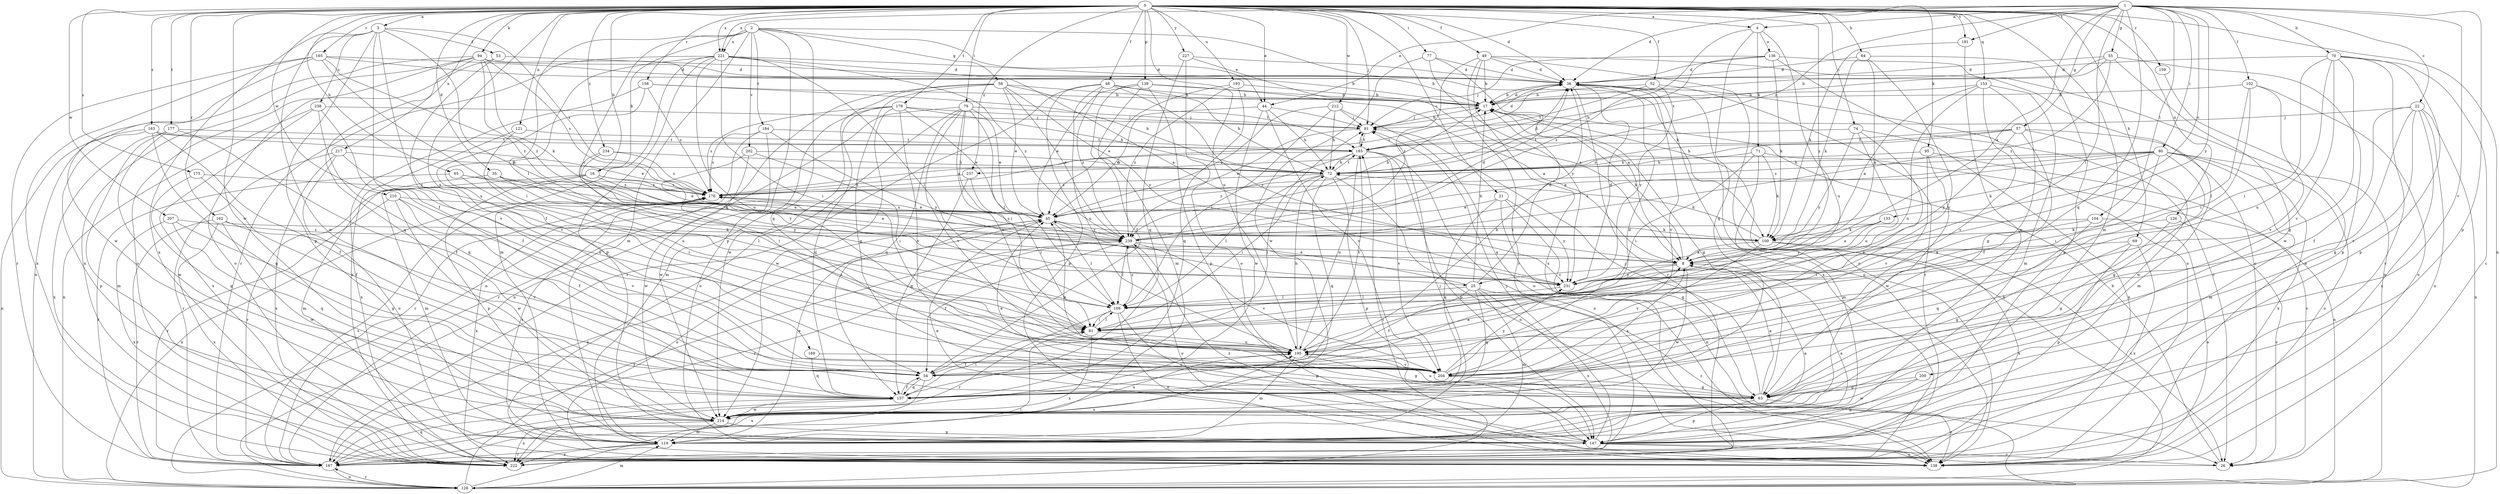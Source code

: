 strict digraph  {
0;
1;
2;
3;
4;
8;
16;
17;
21;
22;
25;
26;
35;
36;
44;
45;
48;
49;
52;
53;
54;
55;
57;
58;
63;
64;
65;
69;
70;
71;
72;
74;
77;
79;
80;
81;
91;
94;
95;
100;
102;
104;
109;
119;
121;
126;
128;
133;
136;
138;
139;
147;
153;
157;
158;
159;
162;
163;
165;
167;
169;
175;
176;
177;
179;
181;
184;
185;
193;
195;
200;
202;
204;
207;
210;
212;
214;
217;
221;
222;
227;
231;
234;
237;
238;
239;
0 -> 3  [label=a];
0 -> 4  [label=a];
0 -> 16  [label=b];
0 -> 21  [label=c];
0 -> 35  [label=d];
0 -> 36  [label=d];
0 -> 44  [label=e];
0 -> 48  [label=f];
0 -> 49  [label=f];
0 -> 52  [label=f];
0 -> 64  [label=h];
0 -> 65  [label=h];
0 -> 69  [label=h];
0 -> 74  [label=i];
0 -> 77  [label=i];
0 -> 79  [label=i];
0 -> 91  [label=j];
0 -> 94  [label=k];
0 -> 95  [label=k];
0 -> 119  [label=m];
0 -> 121  [label=n];
0 -> 126  [label=n];
0 -> 128  [label=n];
0 -> 139  [label=p];
0 -> 153  [label=q];
0 -> 158  [label=r];
0 -> 159  [label=r];
0 -> 162  [label=r];
0 -> 163  [label=r];
0 -> 165  [label=r];
0 -> 169  [label=s];
0 -> 175  [label=s];
0 -> 177  [label=t];
0 -> 179  [label=t];
0 -> 181  [label=t];
0 -> 193  [label=u];
0 -> 195  [label=u];
0 -> 207  [label=w];
0 -> 210  [label=w];
0 -> 212  [label=w];
0 -> 214  [label=w];
0 -> 217  [label=x];
0 -> 221  [label=x];
0 -> 227  [label=y];
0 -> 231  [label=y];
0 -> 234  [label=z];
0 -> 237  [label=z];
1 -> 4  [label=a];
1 -> 8  [label=a];
1 -> 22  [label=c];
1 -> 36  [label=d];
1 -> 44  [label=e];
1 -> 55  [label=g];
1 -> 57  [label=g];
1 -> 70  [label=h];
1 -> 80  [label=i];
1 -> 102  [label=l];
1 -> 104  [label=l];
1 -> 109  [label=l];
1 -> 133  [label=o];
1 -> 147  [label=p];
1 -> 157  [label=q];
1 -> 181  [label=t];
1 -> 200  [label=v];
1 -> 221  [label=x];
1 -> 231  [label=y];
1 -> 237  [label=z];
2 -> 16  [label=b];
2 -> 25  [label=c];
2 -> 44  [label=e];
2 -> 58  [label=g];
2 -> 63  [label=g];
2 -> 100  [label=k];
2 -> 109  [label=l];
2 -> 119  [label=m];
2 -> 147  [label=p];
2 -> 184  [label=t];
2 -> 202  [label=v];
2 -> 221  [label=x];
3 -> 53  [label=f];
3 -> 54  [label=f];
3 -> 147  [label=p];
3 -> 176  [label=s];
3 -> 195  [label=u];
3 -> 214  [label=w];
3 -> 222  [label=x];
3 -> 231  [label=y];
3 -> 238  [label=z];
4 -> 71  [label=h];
4 -> 136  [label=o];
4 -> 157  [label=q];
4 -> 195  [label=u];
4 -> 239  [label=z];
8 -> 17  [label=b];
8 -> 25  [label=c];
8 -> 214  [label=w];
8 -> 231  [label=y];
16 -> 8  [label=a];
16 -> 45  [label=e];
16 -> 119  [label=m];
16 -> 147  [label=p];
16 -> 167  [label=r];
16 -> 176  [label=s];
17 -> 36  [label=d];
17 -> 63  [label=g];
17 -> 91  [label=j];
21 -> 45  [label=e];
21 -> 63  [label=g];
21 -> 128  [label=n];
21 -> 157  [label=q];
21 -> 231  [label=y];
22 -> 54  [label=f];
22 -> 63  [label=g];
22 -> 91  [label=j];
22 -> 128  [label=n];
22 -> 138  [label=o];
22 -> 204  [label=v];
22 -> 222  [label=x];
25 -> 17  [label=b];
25 -> 26  [label=c];
25 -> 36  [label=d];
25 -> 45  [label=e];
25 -> 54  [label=f];
25 -> 109  [label=l];
25 -> 119  [label=m];
25 -> 157  [label=q];
25 -> 222  [label=x];
26 -> 17  [label=b];
26 -> 239  [label=z];
35 -> 109  [label=l];
35 -> 119  [label=m];
35 -> 176  [label=s];
35 -> 231  [label=y];
36 -> 17  [label=b];
36 -> 26  [label=c];
36 -> 138  [label=o];
36 -> 167  [label=r];
36 -> 176  [label=s];
36 -> 204  [label=v];
36 -> 222  [label=x];
44 -> 45  [label=e];
44 -> 72  [label=h];
44 -> 91  [label=j];
44 -> 204  [label=v];
44 -> 214  [label=w];
45 -> 17  [label=b];
45 -> 100  [label=k];
45 -> 109  [label=l];
45 -> 138  [label=o];
45 -> 176  [label=s];
45 -> 239  [label=z];
48 -> 17  [label=b];
48 -> 72  [label=h];
48 -> 147  [label=p];
48 -> 167  [label=r];
48 -> 195  [label=u];
48 -> 231  [label=y];
48 -> 239  [label=z];
49 -> 17  [label=b];
49 -> 26  [label=c];
49 -> 36  [label=d];
49 -> 138  [label=o];
49 -> 167  [label=r];
49 -> 222  [label=x];
49 -> 239  [label=z];
52 -> 17  [label=b];
52 -> 167  [label=r];
52 -> 185  [label=t];
52 -> 231  [label=y];
53 -> 36  [label=d];
53 -> 138  [label=o];
53 -> 204  [label=v];
54 -> 8  [label=a];
54 -> 91  [label=j];
54 -> 157  [label=q];
54 -> 222  [label=x];
55 -> 17  [label=b];
55 -> 36  [label=d];
55 -> 147  [label=p];
55 -> 185  [label=t];
55 -> 214  [label=w];
55 -> 239  [label=z];
57 -> 54  [label=f];
57 -> 72  [label=h];
57 -> 119  [label=m];
57 -> 176  [label=s];
57 -> 185  [label=t];
57 -> 214  [label=w];
57 -> 231  [label=y];
58 -> 17  [label=b];
58 -> 45  [label=e];
58 -> 63  [label=g];
58 -> 128  [label=n];
58 -> 185  [label=t];
58 -> 214  [label=w];
58 -> 231  [label=y];
58 -> 239  [label=z];
63 -> 8  [label=a];
63 -> 45  [label=e];
63 -> 91  [label=j];
63 -> 138  [label=o];
63 -> 147  [label=p];
63 -> 195  [label=u];
64 -> 8  [label=a];
64 -> 36  [label=d];
64 -> 100  [label=k];
64 -> 147  [label=p];
64 -> 195  [label=u];
65 -> 81  [label=i];
65 -> 100  [label=k];
65 -> 167  [label=r];
65 -> 176  [label=s];
69 -> 8  [label=a];
69 -> 63  [label=g];
69 -> 147  [label=p];
69 -> 222  [label=x];
70 -> 26  [label=c];
70 -> 36  [label=d];
70 -> 63  [label=g];
70 -> 81  [label=i];
70 -> 147  [label=p];
70 -> 167  [label=r];
70 -> 195  [label=u];
70 -> 204  [label=v];
71 -> 72  [label=h];
71 -> 81  [label=i];
71 -> 100  [label=k];
71 -> 119  [label=m];
71 -> 128  [label=n];
72 -> 36  [label=d];
72 -> 81  [label=i];
72 -> 109  [label=l];
72 -> 138  [label=o];
72 -> 147  [label=p];
72 -> 157  [label=q];
72 -> 176  [label=s];
72 -> 185  [label=t];
74 -> 185  [label=t];
74 -> 195  [label=u];
74 -> 204  [label=v];
74 -> 222  [label=x];
74 -> 231  [label=y];
77 -> 8  [label=a];
77 -> 36  [label=d];
77 -> 214  [label=w];
77 -> 231  [label=y];
79 -> 45  [label=e];
79 -> 81  [label=i];
79 -> 91  [label=j];
79 -> 109  [label=l];
79 -> 128  [label=n];
79 -> 138  [label=o];
79 -> 157  [label=q];
79 -> 195  [label=u];
79 -> 204  [label=v];
80 -> 45  [label=e];
80 -> 63  [label=g];
80 -> 72  [label=h];
80 -> 81  [label=i];
80 -> 100  [label=k];
80 -> 119  [label=m];
80 -> 138  [label=o];
80 -> 176  [label=s];
80 -> 222  [label=x];
80 -> 239  [label=z];
81 -> 109  [label=l];
81 -> 195  [label=u];
81 -> 222  [label=x];
91 -> 17  [label=b];
91 -> 36  [label=d];
91 -> 45  [label=e];
91 -> 185  [label=t];
94 -> 17  [label=b];
94 -> 36  [label=d];
94 -> 100  [label=k];
94 -> 128  [label=n];
94 -> 138  [label=o];
94 -> 157  [label=q];
94 -> 176  [label=s];
94 -> 222  [label=x];
94 -> 239  [label=z];
95 -> 26  [label=c];
95 -> 72  [label=h];
95 -> 204  [label=v];
95 -> 214  [label=w];
100 -> 8  [label=a];
100 -> 26  [label=c];
100 -> 72  [label=h];
100 -> 204  [label=v];
100 -> 222  [label=x];
102 -> 17  [label=b];
102 -> 81  [label=i];
102 -> 109  [label=l];
102 -> 138  [label=o];
102 -> 204  [label=v];
104 -> 81  [label=i];
104 -> 138  [label=o];
104 -> 157  [label=q];
104 -> 239  [label=z];
109 -> 81  [label=i];
109 -> 138  [label=o];
109 -> 147  [label=p];
109 -> 167  [label=r];
109 -> 239  [label=z];
119 -> 8  [label=a];
119 -> 45  [label=e];
119 -> 91  [label=j];
119 -> 167  [label=r];
119 -> 176  [label=s];
119 -> 222  [label=x];
121 -> 185  [label=t];
121 -> 195  [label=u];
121 -> 222  [label=x];
126 -> 26  [label=c];
126 -> 63  [label=g];
126 -> 100  [label=k];
128 -> 17  [label=b];
128 -> 81  [label=i];
128 -> 119  [label=m];
128 -> 167  [label=r];
128 -> 185  [label=t];
128 -> 239  [label=z];
133 -> 8  [label=a];
133 -> 100  [label=k];
133 -> 231  [label=y];
136 -> 36  [label=d];
136 -> 72  [label=h];
136 -> 91  [label=j];
136 -> 100  [label=k];
136 -> 128  [label=n];
136 -> 138  [label=o];
139 -> 8  [label=a];
139 -> 17  [label=b];
139 -> 45  [label=e];
139 -> 54  [label=f];
139 -> 119  [label=m];
139 -> 147  [label=p];
147 -> 8  [label=a];
147 -> 26  [label=c];
147 -> 45  [label=e];
147 -> 91  [label=j];
147 -> 138  [label=o];
153 -> 8  [label=a];
153 -> 17  [label=b];
153 -> 63  [label=g];
153 -> 119  [label=m];
153 -> 195  [label=u];
153 -> 204  [label=v];
157 -> 8  [label=a];
157 -> 54  [label=f];
157 -> 81  [label=i];
157 -> 167  [label=r];
157 -> 214  [label=w];
158 -> 17  [label=b];
158 -> 72  [label=h];
158 -> 176  [label=s];
158 -> 204  [label=v];
158 -> 222  [label=x];
159 -> 138  [label=o];
162 -> 100  [label=k];
162 -> 167  [label=r];
162 -> 204  [label=v];
162 -> 214  [label=w];
162 -> 222  [label=x];
163 -> 45  [label=e];
163 -> 54  [label=f];
163 -> 128  [label=n];
163 -> 147  [label=p];
163 -> 157  [label=q];
163 -> 185  [label=t];
165 -> 17  [label=b];
165 -> 36  [label=d];
165 -> 81  [label=i];
165 -> 167  [label=r];
165 -> 214  [label=w];
165 -> 222  [label=x];
165 -> 239  [label=z];
167 -> 45  [label=e];
167 -> 128  [label=n];
167 -> 157  [label=q];
167 -> 176  [label=s];
167 -> 195  [label=u];
169 -> 157  [label=q];
169 -> 204  [label=v];
175 -> 54  [label=f];
175 -> 157  [label=q];
175 -> 176  [label=s];
176 -> 45  [label=e];
176 -> 128  [label=n];
176 -> 222  [label=x];
177 -> 54  [label=f];
177 -> 119  [label=m];
177 -> 185  [label=t];
177 -> 214  [label=w];
177 -> 222  [label=x];
179 -> 45  [label=e];
179 -> 72  [label=h];
179 -> 91  [label=j];
179 -> 119  [label=m];
179 -> 157  [label=q];
179 -> 176  [label=s];
179 -> 204  [label=v];
179 -> 214  [label=w];
181 -> 100  [label=k];
181 -> 214  [label=w];
184 -> 167  [label=r];
184 -> 176  [label=s];
184 -> 185  [label=t];
184 -> 214  [label=w];
184 -> 231  [label=y];
185 -> 72  [label=h];
185 -> 91  [label=j];
185 -> 138  [label=o];
185 -> 147  [label=p];
185 -> 176  [label=s];
185 -> 195  [label=u];
185 -> 204  [label=v];
185 -> 239  [label=z];
193 -> 17  [label=b];
193 -> 45  [label=e];
193 -> 157  [label=q];
193 -> 239  [label=z];
195 -> 17  [label=b];
195 -> 54  [label=f];
195 -> 63  [label=g];
195 -> 72  [label=h];
195 -> 119  [label=m];
195 -> 176  [label=s];
195 -> 185  [label=t];
195 -> 204  [label=v];
200 -> 63  [label=g];
200 -> 147  [label=p];
200 -> 214  [label=w];
202 -> 72  [label=h];
202 -> 81  [label=i];
202 -> 167  [label=r];
202 -> 214  [label=w];
204 -> 36  [label=d];
204 -> 45  [label=e];
204 -> 63  [label=g];
204 -> 231  [label=y];
207 -> 63  [label=g];
207 -> 157  [label=q];
207 -> 222  [label=x];
207 -> 239  [label=z];
210 -> 45  [label=e];
210 -> 54  [label=f];
210 -> 167  [label=r];
210 -> 204  [label=v];
210 -> 214  [label=w];
212 -> 45  [label=e];
212 -> 72  [label=h];
212 -> 91  [label=j];
212 -> 109  [label=l];
212 -> 138  [label=o];
214 -> 119  [label=m];
214 -> 147  [label=p];
214 -> 195  [label=u];
214 -> 222  [label=x];
217 -> 72  [label=h];
217 -> 138  [label=o];
217 -> 167  [label=r];
217 -> 195  [label=u];
217 -> 222  [label=x];
221 -> 8  [label=a];
221 -> 36  [label=d];
221 -> 54  [label=f];
221 -> 81  [label=i];
221 -> 109  [label=l];
221 -> 119  [label=m];
221 -> 147  [label=p];
221 -> 167  [label=r];
221 -> 195  [label=u];
221 -> 239  [label=z];
227 -> 8  [label=a];
227 -> 36  [label=d];
227 -> 138  [label=o];
227 -> 157  [label=q];
231 -> 36  [label=d];
231 -> 109  [label=l];
234 -> 72  [label=h];
234 -> 81  [label=i];
234 -> 176  [label=s];
234 -> 231  [label=y];
237 -> 81  [label=i];
237 -> 157  [label=q];
237 -> 176  [label=s];
238 -> 54  [label=f];
238 -> 91  [label=j];
238 -> 128  [label=n];
238 -> 157  [label=q];
238 -> 222  [label=x];
239 -> 8  [label=a];
239 -> 36  [label=d];
239 -> 54  [label=f];
239 -> 109  [label=l];
239 -> 138  [label=o];
239 -> 167  [label=r];
239 -> 176  [label=s];
239 -> 204  [label=v];
}
